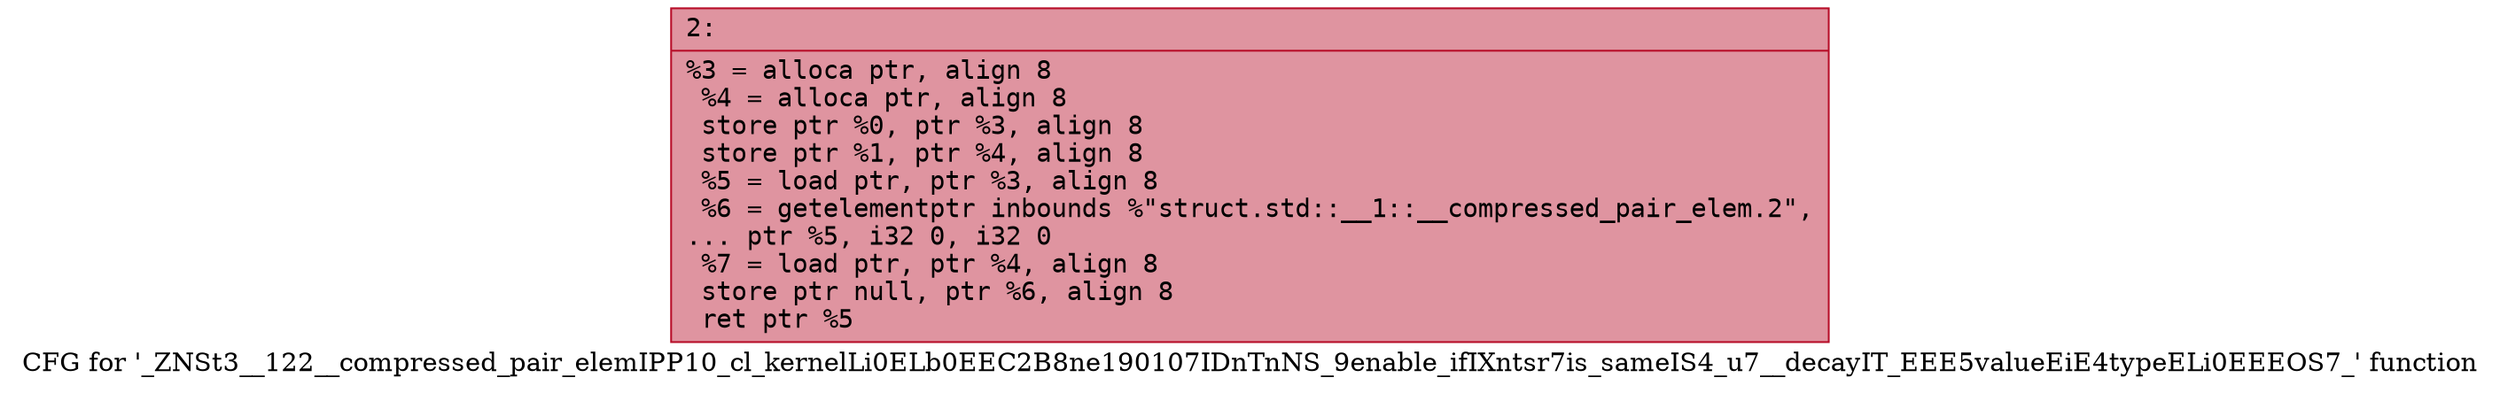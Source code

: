 digraph "CFG for '_ZNSt3__122__compressed_pair_elemIPP10_cl_kernelLi0ELb0EEC2B8ne190107IDnTnNS_9enable_ifIXntsr7is_sameIS4_u7__decayIT_EEE5valueEiE4typeELi0EEEOS7_' function" {
	label="CFG for '_ZNSt3__122__compressed_pair_elemIPP10_cl_kernelLi0ELb0EEC2B8ne190107IDnTnNS_9enable_ifIXntsr7is_sameIS4_u7__decayIT_EEE5valueEiE4typeELi0EEEOS7_' function";

	Node0x6000005cbe30 [shape=record,color="#b70d28ff", style=filled, fillcolor="#b70d2870" fontname="Courier",label="{2:\l|  %3 = alloca ptr, align 8\l  %4 = alloca ptr, align 8\l  store ptr %0, ptr %3, align 8\l  store ptr %1, ptr %4, align 8\l  %5 = load ptr, ptr %3, align 8\l  %6 = getelementptr inbounds %\"struct.std::__1::__compressed_pair_elem.2\",\l... ptr %5, i32 0, i32 0\l  %7 = load ptr, ptr %4, align 8\l  store ptr null, ptr %6, align 8\l  ret ptr %5\l}"];
}
